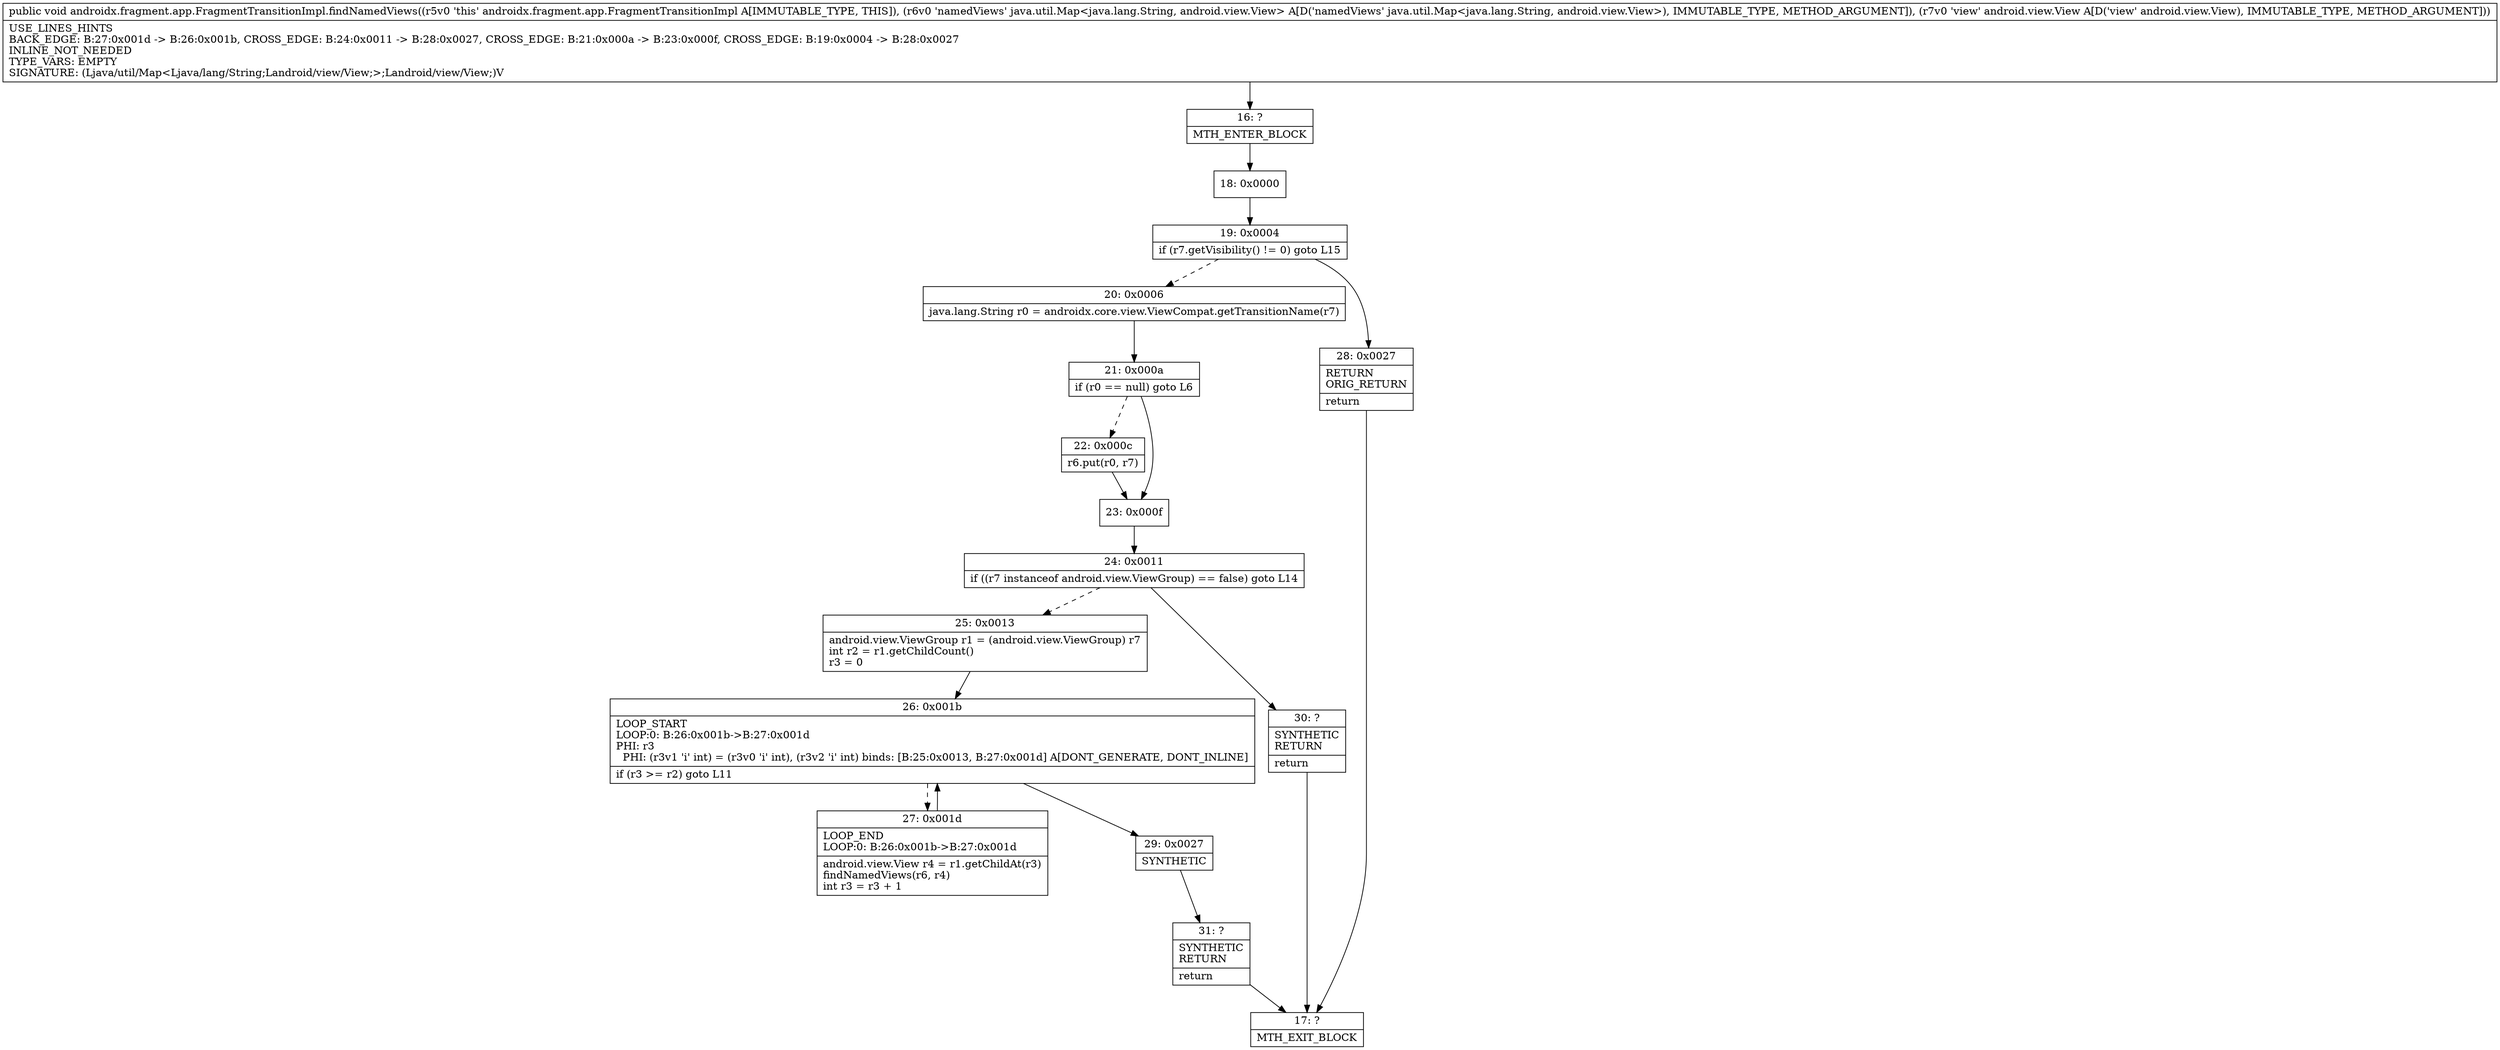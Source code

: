 digraph "CFG forandroidx.fragment.app.FragmentTransitionImpl.findNamedViews(Ljava\/util\/Map;Landroid\/view\/View;)V" {
Node_16 [shape=record,label="{16\:\ ?|MTH_ENTER_BLOCK\l}"];
Node_18 [shape=record,label="{18\:\ 0x0000}"];
Node_19 [shape=record,label="{19\:\ 0x0004|if (r7.getVisibility() != 0) goto L15\l}"];
Node_20 [shape=record,label="{20\:\ 0x0006|java.lang.String r0 = androidx.core.view.ViewCompat.getTransitionName(r7)\l}"];
Node_21 [shape=record,label="{21\:\ 0x000a|if (r0 == null) goto L6\l}"];
Node_22 [shape=record,label="{22\:\ 0x000c|r6.put(r0, r7)\l}"];
Node_23 [shape=record,label="{23\:\ 0x000f}"];
Node_24 [shape=record,label="{24\:\ 0x0011|if ((r7 instanceof android.view.ViewGroup) == false) goto L14\l}"];
Node_25 [shape=record,label="{25\:\ 0x0013|android.view.ViewGroup r1 = (android.view.ViewGroup) r7\lint r2 = r1.getChildCount()\lr3 = 0\l}"];
Node_26 [shape=record,label="{26\:\ 0x001b|LOOP_START\lLOOP:0: B:26:0x001b\-\>B:27:0x001d\lPHI: r3 \l  PHI: (r3v1 'i' int) = (r3v0 'i' int), (r3v2 'i' int) binds: [B:25:0x0013, B:27:0x001d] A[DONT_GENERATE, DONT_INLINE]\l|if (r3 \>= r2) goto L11\l}"];
Node_27 [shape=record,label="{27\:\ 0x001d|LOOP_END\lLOOP:0: B:26:0x001b\-\>B:27:0x001d\l|android.view.View r4 = r1.getChildAt(r3)\lfindNamedViews(r6, r4)\lint r3 = r3 + 1\l}"];
Node_29 [shape=record,label="{29\:\ 0x0027|SYNTHETIC\l}"];
Node_31 [shape=record,label="{31\:\ ?|SYNTHETIC\lRETURN\l|return\l}"];
Node_17 [shape=record,label="{17\:\ ?|MTH_EXIT_BLOCK\l}"];
Node_30 [shape=record,label="{30\:\ ?|SYNTHETIC\lRETURN\l|return\l}"];
Node_28 [shape=record,label="{28\:\ 0x0027|RETURN\lORIG_RETURN\l|return\l}"];
MethodNode[shape=record,label="{public void androidx.fragment.app.FragmentTransitionImpl.findNamedViews((r5v0 'this' androidx.fragment.app.FragmentTransitionImpl A[IMMUTABLE_TYPE, THIS]), (r6v0 'namedViews' java.util.Map\<java.lang.String, android.view.View\> A[D('namedViews' java.util.Map\<java.lang.String, android.view.View\>), IMMUTABLE_TYPE, METHOD_ARGUMENT]), (r7v0 'view' android.view.View A[D('view' android.view.View), IMMUTABLE_TYPE, METHOD_ARGUMENT]))  | USE_LINES_HINTS\lBACK_EDGE: B:27:0x001d \-\> B:26:0x001b, CROSS_EDGE: B:24:0x0011 \-\> B:28:0x0027, CROSS_EDGE: B:21:0x000a \-\> B:23:0x000f, CROSS_EDGE: B:19:0x0004 \-\> B:28:0x0027\lINLINE_NOT_NEEDED\lTYPE_VARS: EMPTY\lSIGNATURE: (Ljava\/util\/Map\<Ljava\/lang\/String;Landroid\/view\/View;\>;Landroid\/view\/View;)V\l}"];
MethodNode -> Node_16;Node_16 -> Node_18;
Node_18 -> Node_19;
Node_19 -> Node_20[style=dashed];
Node_19 -> Node_28;
Node_20 -> Node_21;
Node_21 -> Node_22[style=dashed];
Node_21 -> Node_23;
Node_22 -> Node_23;
Node_23 -> Node_24;
Node_24 -> Node_25[style=dashed];
Node_24 -> Node_30;
Node_25 -> Node_26;
Node_26 -> Node_27[style=dashed];
Node_26 -> Node_29;
Node_27 -> Node_26;
Node_29 -> Node_31;
Node_31 -> Node_17;
Node_30 -> Node_17;
Node_28 -> Node_17;
}

